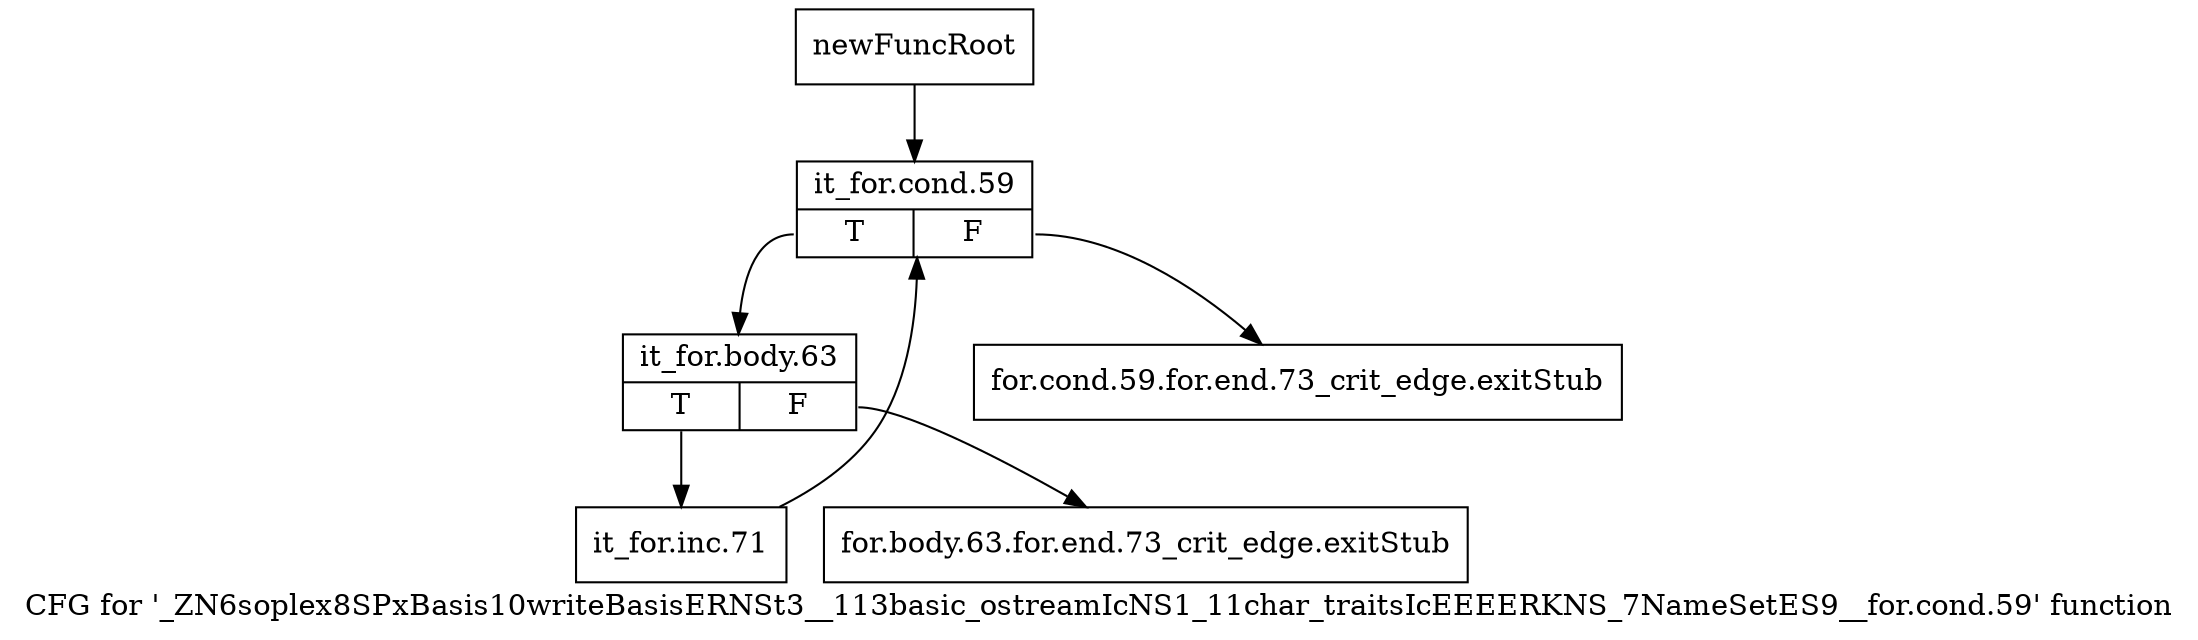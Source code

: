 digraph "CFG for '_ZN6soplex8SPxBasis10writeBasisERNSt3__113basic_ostreamIcNS1_11char_traitsIcEEEERKNS_7NameSetES9__for.cond.59' function" {
	label="CFG for '_ZN6soplex8SPxBasis10writeBasisERNSt3__113basic_ostreamIcNS1_11char_traitsIcEEEERKNS_7NameSetES9__for.cond.59' function";

	Node0x2d73360 [shape=record,label="{newFuncRoot}"];
	Node0x2d73360 -> Node0x2d73450;
	Node0x2d733b0 [shape=record,label="{for.cond.59.for.end.73_crit_edge.exitStub}"];
	Node0x2d73400 [shape=record,label="{for.body.63.for.end.73_crit_edge.exitStub}"];
	Node0x2d73450 [shape=record,label="{it_for.cond.59|{<s0>T|<s1>F}}"];
	Node0x2d73450:s0 -> Node0x2d734a0;
	Node0x2d73450:s1 -> Node0x2d733b0;
	Node0x2d734a0 [shape=record,label="{it_for.body.63|{<s0>T|<s1>F}}"];
	Node0x2d734a0:s0 -> Node0x2d734f0;
	Node0x2d734a0:s1 -> Node0x2d73400;
	Node0x2d734f0 [shape=record,label="{it_for.inc.71}"];
	Node0x2d734f0 -> Node0x2d73450;
}
